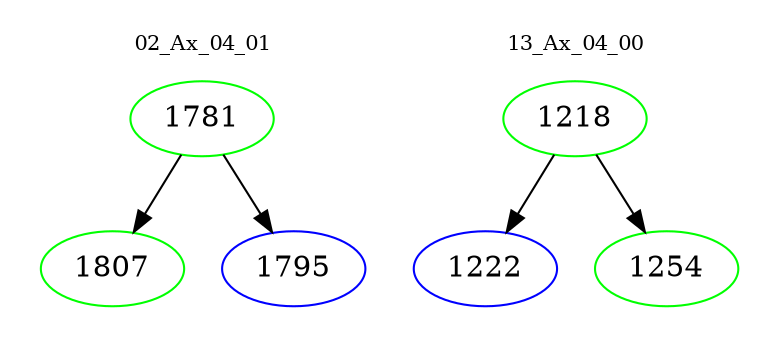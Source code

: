 digraph{
subgraph cluster_0 {
color = white
label = "02_Ax_04_01";
fontsize=10;
T0_1781 [label="1781", color="green"]
T0_1781 -> T0_1807 [color="black"]
T0_1807 [label="1807", color="green"]
T0_1781 -> T0_1795 [color="black"]
T0_1795 [label="1795", color="blue"]
}
subgraph cluster_1 {
color = white
label = "13_Ax_04_00";
fontsize=10;
T1_1218 [label="1218", color="green"]
T1_1218 -> T1_1222 [color="black"]
T1_1222 [label="1222", color="blue"]
T1_1218 -> T1_1254 [color="black"]
T1_1254 [label="1254", color="green"]
}
}
